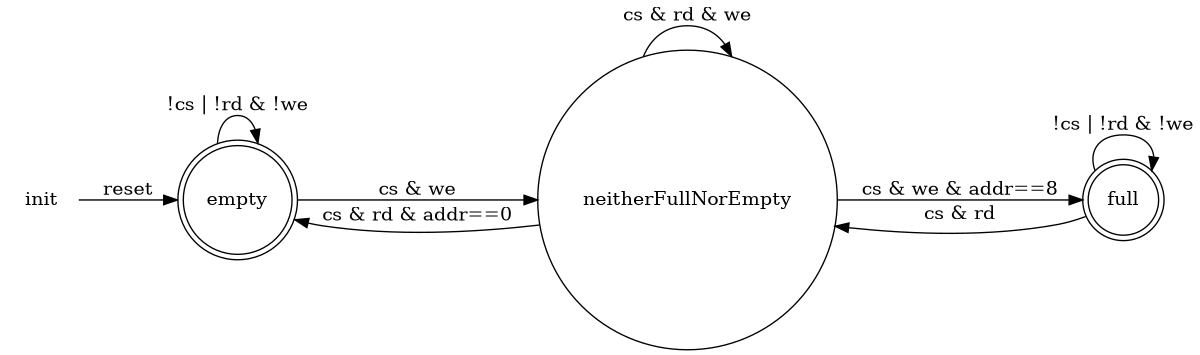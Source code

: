 digraph fsm {
    rankdir=LR;
    size="8,5"
    node [shape = doublecircle]; "empty" "full";
    node [shape = circle];
    
    // Transitions
    "init" [shape=none];
    "init" -> "empty" [label="reset"];
    
    "empty" -> "empty" [label="!cs | !rd & !we"];
    "empty" -> "neitherFullNorEmpty" [label="cs & we"];
    
    "full" -> "full" [label="!cs | !rd & !we"];
    "full" -> "neitherFullNorEmpty" [label="cs & rd"];
    
    "neitherFullNorEmpty" -> "neitherFullNorEmpty" [label="cs & rd & we"];
    "neitherFullNorEmpty" -> "empty" [label="cs & rd & addr==0"];
    "neitherFullNorEmpty" -> "full" [label="cs & we & addr==8"];
}